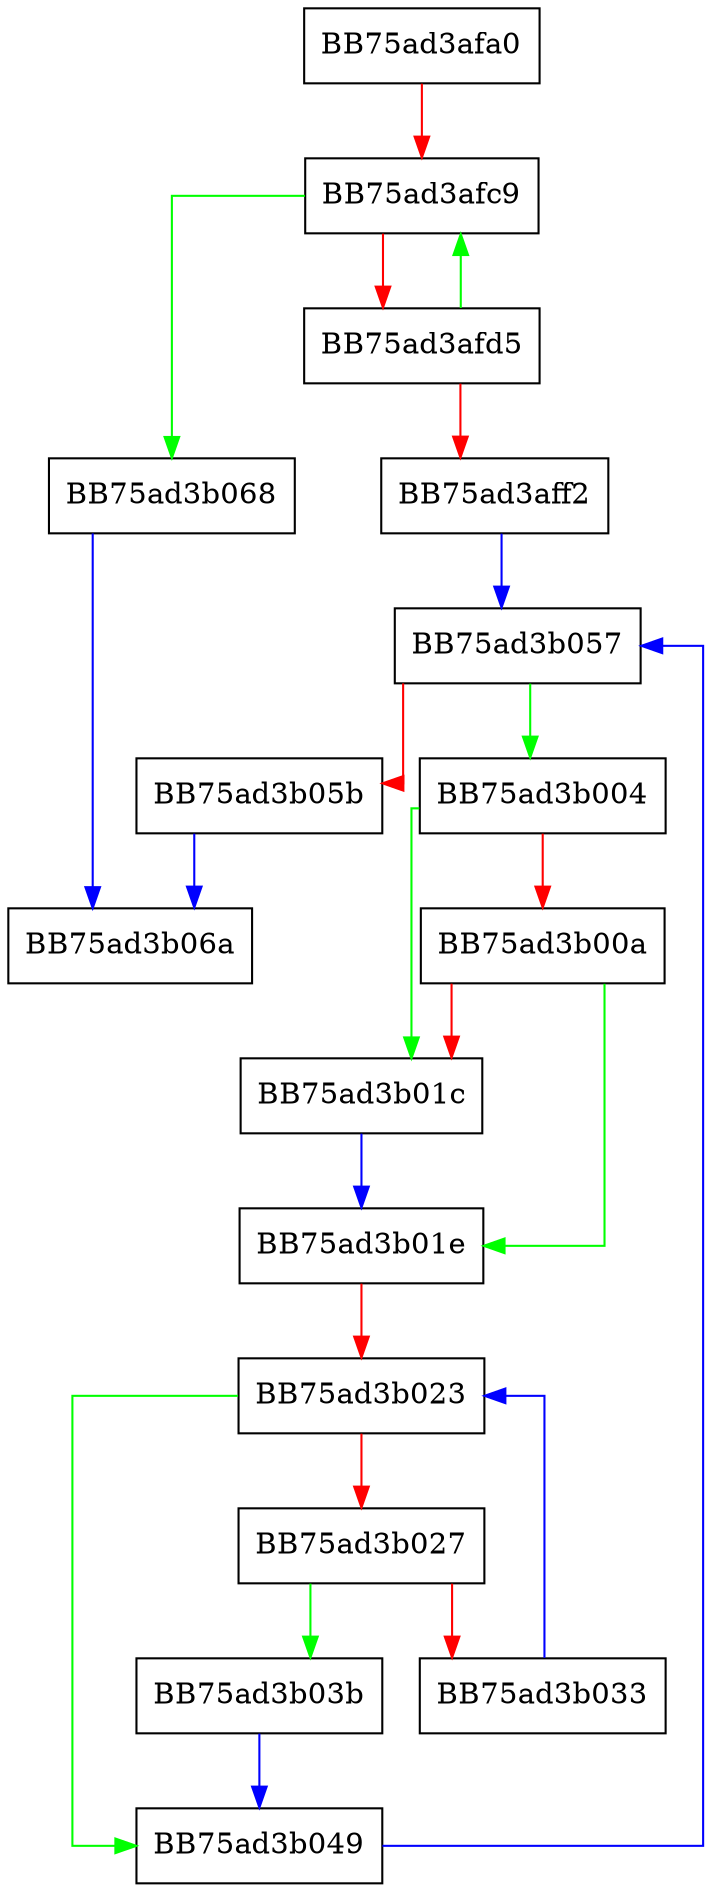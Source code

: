 digraph remove {
  node [shape="box"];
  graph [splines=ortho];
  BB75ad3afa0 -> BB75ad3afc9 [color="red"];
  BB75ad3afc9 -> BB75ad3b068 [color="green"];
  BB75ad3afc9 -> BB75ad3afd5 [color="red"];
  BB75ad3afd5 -> BB75ad3afc9 [color="green"];
  BB75ad3afd5 -> BB75ad3aff2 [color="red"];
  BB75ad3aff2 -> BB75ad3b057 [color="blue"];
  BB75ad3b004 -> BB75ad3b01c [color="green"];
  BB75ad3b004 -> BB75ad3b00a [color="red"];
  BB75ad3b00a -> BB75ad3b01e [color="green"];
  BB75ad3b00a -> BB75ad3b01c [color="red"];
  BB75ad3b01c -> BB75ad3b01e [color="blue"];
  BB75ad3b01e -> BB75ad3b023 [color="red"];
  BB75ad3b023 -> BB75ad3b049 [color="green"];
  BB75ad3b023 -> BB75ad3b027 [color="red"];
  BB75ad3b027 -> BB75ad3b03b [color="green"];
  BB75ad3b027 -> BB75ad3b033 [color="red"];
  BB75ad3b033 -> BB75ad3b023 [color="blue"];
  BB75ad3b03b -> BB75ad3b049 [color="blue"];
  BB75ad3b049 -> BB75ad3b057 [color="blue"];
  BB75ad3b057 -> BB75ad3b004 [color="green"];
  BB75ad3b057 -> BB75ad3b05b [color="red"];
  BB75ad3b05b -> BB75ad3b06a [color="blue"];
  BB75ad3b068 -> BB75ad3b06a [color="blue"];
}
